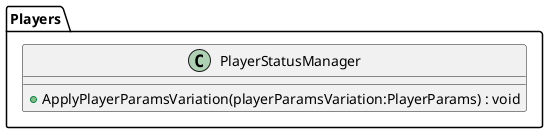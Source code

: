 @startuml
namespace Players{
class PlayerStatusManager {
    + ApplyPlayerParamsVariation(playerParamsVariation:PlayerParams) : void
}
}
@enduml
